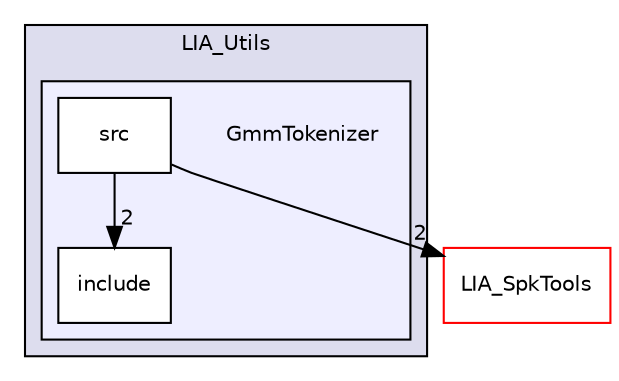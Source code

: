 digraph "LIA_Utils/GmmTokenizer" {
  compound=true
  node [ fontsize="10", fontname="Helvetica"];
  edge [ labelfontsize="10", labelfontname="Helvetica"];
  subgraph clusterdir_d943bfca0b65a7b22a1ee61fc2aed8dc {
    graph [ bgcolor="#ddddee", pencolor="black", label="LIA_Utils" fontname="Helvetica", fontsize="10", URL="dir_d943bfca0b65a7b22a1ee61fc2aed8dc.html"]
  subgraph clusterdir_c39b9c24ed42604504550dbcc4a63e1d {
    graph [ bgcolor="#eeeeff", pencolor="black", label="" URL="dir_c39b9c24ed42604504550dbcc4a63e1d.html"];
    dir_c39b9c24ed42604504550dbcc4a63e1d [shape=plaintext label="GmmTokenizer"];
    dir_897739256253cfae5d9070d8cd29d376 [shape=box label="include" color="black" fillcolor="white" style="filled" URL="dir_897739256253cfae5d9070d8cd29d376.html"];
    dir_d10acb6152d46c377c75661855698cb0 [shape=box label="src" color="black" fillcolor="white" style="filled" URL="dir_d10acb6152d46c377c75661855698cb0.html"];
  }
  }
  dir_7b9f40c7474acebf25e66f966c5b9c6a [shape=box label="LIA_SpkTools" fillcolor="white" style="filled" color="red" URL="dir_7b9f40c7474acebf25e66f966c5b9c6a.html"];
  dir_d10acb6152d46c377c75661855698cb0->dir_7b9f40c7474acebf25e66f966c5b9c6a [headlabel="2", labeldistance=1.5 headhref="dir_000125_000110.html"];
  dir_d10acb6152d46c377c75661855698cb0->dir_897739256253cfae5d9070d8cd29d376 [headlabel="2", labeldistance=1.5 headhref="dir_000125_000124.html"];
}
